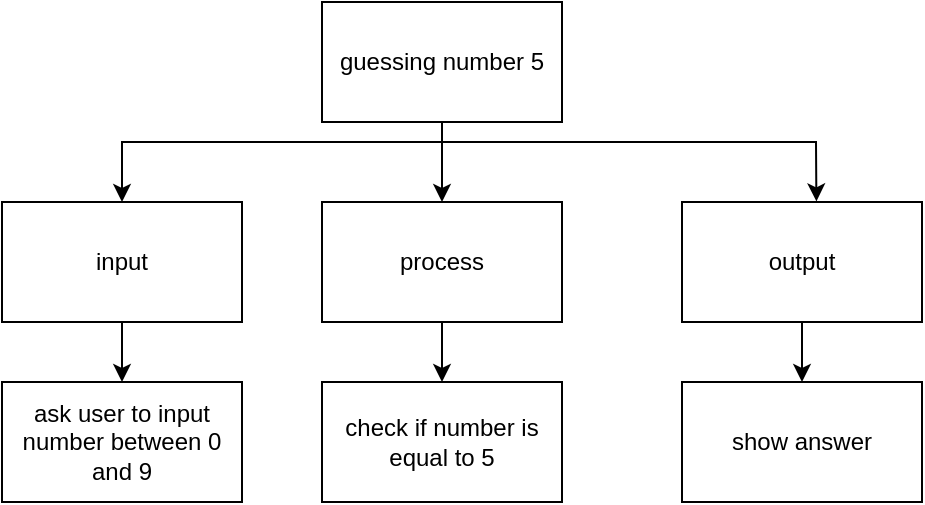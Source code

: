 <mxfile>
    <diagram id="iEmtNJTyNdydvUDvgDIs" name="Page-1">
        <mxGraphModel dx="594" dy="337" grid="1" gridSize="10" guides="1" tooltips="1" connect="1" arrows="1" fold="1" page="1" pageScale="1" pageWidth="827" pageHeight="1169" math="0" shadow="0">
            <root>
                <mxCell id="0"/>
                <mxCell id="1" parent="0"/>
                <mxCell id="9" style="edgeStyle=none;html=1;exitX=0.5;exitY=1;exitDx=0;exitDy=0;" edge="1" parent="1" source="2" target="4">
                    <mxGeometry relative="1" as="geometry"/>
                </mxCell>
                <mxCell id="14" style="edgeStyle=none;html=1;entryX=0.5;entryY=0;entryDx=0;entryDy=0;rounded=0;" edge="1" parent="1" target="5">
                    <mxGeometry relative="1" as="geometry">
                        <mxPoint x="320" y="200" as="sourcePoint"/>
                        <Array as="points">
                            <mxPoint x="160" y="200"/>
                        </Array>
                    </mxGeometry>
                </mxCell>
                <mxCell id="15" style="edgeStyle=none;html=1;entryX=0.56;entryY=-0.005;entryDx=0;entryDy=0;entryPerimeter=0;rounded=0;" edge="1" parent="1" target="3">
                    <mxGeometry relative="1" as="geometry">
                        <mxPoint x="320" y="200" as="sourcePoint"/>
                        <Array as="points">
                            <mxPoint x="507" y="200"/>
                        </Array>
                    </mxGeometry>
                </mxCell>
                <mxCell id="2" value="guessing number 5" style="whiteSpace=wrap;html=1;" vertex="1" parent="1">
                    <mxGeometry x="260" y="130" width="120" height="60" as="geometry"/>
                </mxCell>
                <mxCell id="13" style="edgeStyle=none;html=1;exitX=0.5;exitY=1;exitDx=0;exitDy=0;" edge="1" parent="1" source="3" target="8">
                    <mxGeometry relative="1" as="geometry"/>
                </mxCell>
                <mxCell id="3" value="output" style="whiteSpace=wrap;html=1;" vertex="1" parent="1">
                    <mxGeometry x="440" y="230" width="120" height="60" as="geometry"/>
                </mxCell>
                <mxCell id="11" style="edgeStyle=none;html=1;exitX=0.5;exitY=1;exitDx=0;exitDy=0;" edge="1" parent="1" source="4" target="7">
                    <mxGeometry relative="1" as="geometry"/>
                </mxCell>
                <mxCell id="4" value="process" style="whiteSpace=wrap;html=1;" vertex="1" parent="1">
                    <mxGeometry x="260" y="230" width="120" height="60" as="geometry"/>
                </mxCell>
                <mxCell id="10" style="edgeStyle=none;html=1;exitX=0.5;exitY=1;exitDx=0;exitDy=0;" edge="1" parent="1" source="5" target="6">
                    <mxGeometry relative="1" as="geometry"/>
                </mxCell>
                <mxCell id="5" value="input" style="whiteSpace=wrap;html=1;" vertex="1" parent="1">
                    <mxGeometry x="100" y="230" width="120" height="60" as="geometry"/>
                </mxCell>
                <mxCell id="6" value="ask user to input number between 0 and 9" style="whiteSpace=wrap;html=1;" vertex="1" parent="1">
                    <mxGeometry x="100" y="320" width="120" height="60" as="geometry"/>
                </mxCell>
                <mxCell id="7" value="check if number is equal to 5" style="whiteSpace=wrap;html=1;" vertex="1" parent="1">
                    <mxGeometry x="260" y="320" width="120" height="60" as="geometry"/>
                </mxCell>
                <mxCell id="8" value="show answer" style="whiteSpace=wrap;html=1;" vertex="1" parent="1">
                    <mxGeometry x="440" y="320" width="120" height="60" as="geometry"/>
                </mxCell>
            </root>
        </mxGraphModel>
    </diagram>
</mxfile>